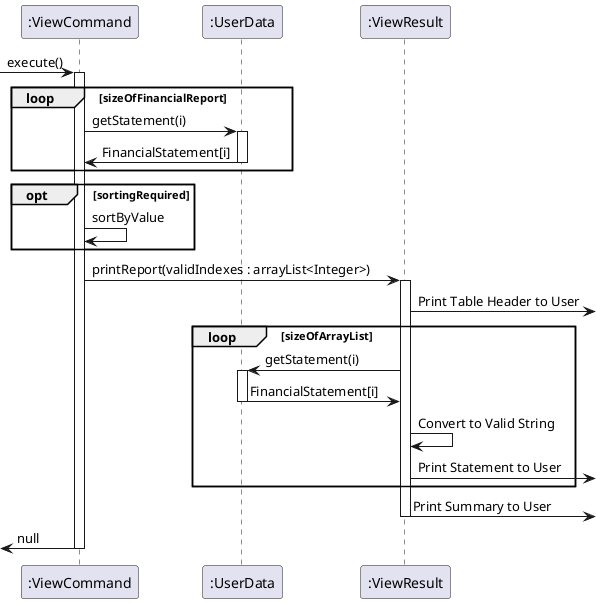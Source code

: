 @startuml
participant ":ViewCommand" as ViewCommand
participant ":UserData" as UserData
participant ":ViewResult" as ViewResult

[-> ViewCommand : execute()
activate ViewCommand

loop sizeOfFinancialReport
    ViewCommand -> UserData : getStatement(i)
    activate UserData
    UserData -> ViewCommand: FinancialStatement[i]
    deactivate UserData
    end
        opt sortingRequired
        ViewCommand -> ViewCommand : sortByValue
    end

    ViewCommand -> ViewResult : printReport(validIndexes : arrayList<Integer>)
    activate ViewResult

ViewResult ->] : Print Table Header to User
loop sizeOfArrayList
    ViewResult -> UserData : getStatement(i)
    activate UserData
    UserData -> ViewResult: FinancialStatement[i]
    deactivate UserData
    ViewResult -> ViewResult : Convert to Valid String
    ViewResult ->] : Print Statement to User
    end
    ViewResult ->] : Print Summary to User
    deactivate ViewResult

ViewCommand ->[ : null
deactivate ViewCommand






@enduml
